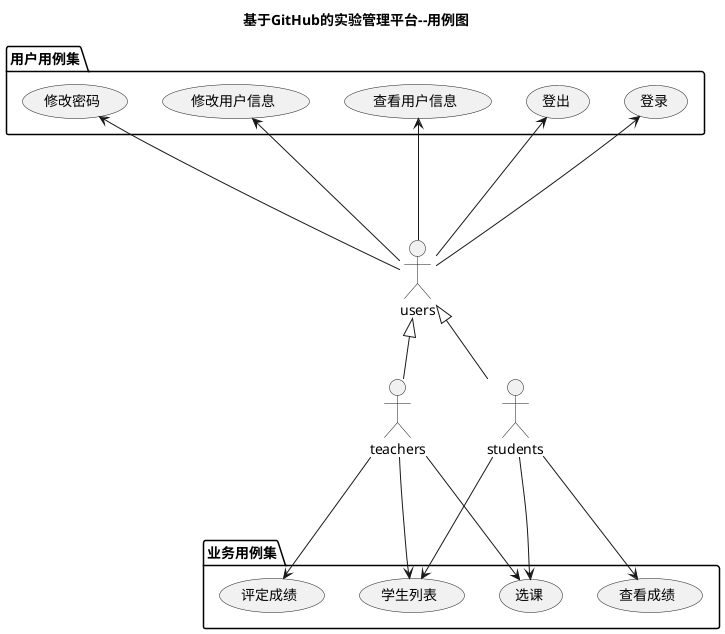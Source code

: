 @startuml
title 基于GitHub的实验管理平台--用例图
actor teachers
actor students
actor users
users <|-- teachers
users <|-- students

package 用户用例集 {
users --up-> (登录)
users --up-> (登出)
users --up-> (查看用户信息)
users --up-> (修改用户信息)
users --up-> (修改密码)
}
package 业务用例集 {
teachers ---> (评定成绩)
teachers ---> (学生列表)
teachers ---> (选课)
students ---> (学生列表)
students ---> (查看成绩)
students ---> (选课)
}

@enduml